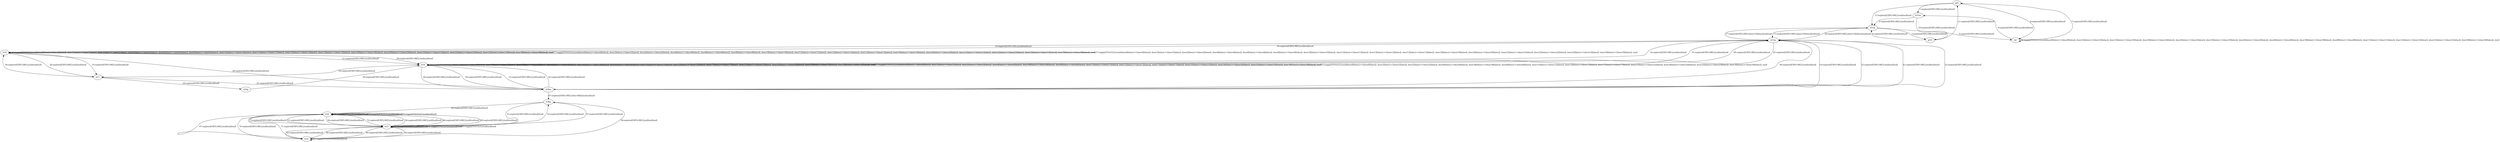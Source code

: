 # Total number of goals covered by this test: 1
# b25 --> b26

digraph g {
"gf5" -> "d35m" [label = "1-explore[EXPLORE];/null/null/null"];
"d35m" -> "d33p" [label = "2-explore[EXPLORE];/null/null/null"];
"d33p" -> "gf10" [label = "3-explore[EXPLORE];/null/null/null"];
"gf10" -> "d33p" [label = "4-explore[EXPLORE];/null/null/null"];
"d33p" -> "b0" [label = "5-explore[EXPLORE];/null/null/null"];
"b0" -> "b0" [label = "6-toggle[TOGGLE];/null/door0[false]:=!(door0[false]); door32[false]:=!(door32[false]); door33[false]:=!(door33[false]); door34[false]:=!(door34[false]); door3[false]:=!(door3[false]); door35[false]:=!(door35[false]); door4[false]:=!(door4[false]); door6[false]:=!(door6[false]); door39[false]:=!(door39[false]); door8[false]:=!(door8[false]); door11[false]:=!(door11[false]); door12[false]:=!(door12[false]); door21[false]:=!(door21[false]); door30[false]:=!(door30[false]); /null"];
"b0" -> "gf5" [label = "7-explore[EXPLORE];/null/null/null"];
"gf5" -> "b0" [label = "8-explore[EXPLORE];/null/null/null"];
"b0" -> "d35m" [label = "9-explore[EXPLORE];/null/null/null"];
"d35m" -> "gf10" [label = "10-explore[EXPLORE];/null/null/null"];
"gf10" -> "gf5" [label = "11-explore[EXPLORE];/null/null/null"];
"gf5" -> "d33p" [label = "12-explore[EXPLORE];/null/null/null"];
"d33p" -> "d33m" [label = "13-explore[EXPLORE];/door33[false]/null/null"];
"d33m" -> "d36m" [label = "14-explore[EXPLORE];/null/null/null"];
"d36m" -> "b18" [label = "15-explore[EXPLORE];/null/null/null"];
"b18" -> "d33m" [label = "16-explore[EXPLORE];/null/null/null"];
"d33m" -> "d33p" [label = "17-explore[EXPLORE];/door33[false]/null/null"];
"d33p" -> "d33m" [label = "18-explore[EXPLORE];/door33[false]/null/null"];
"d33m" -> "b19" [label = "19-explore[EXPLORE];/null/null/null"];
"b19" -> "b19" [label = "20-toggle[TOGGLE];/null/door0[false]:=!(door0[false]); door1[false]:=!(door1[false]); door2[false]:=!(door2[false]); door4[false]:=!(door4[false]); door6[false]:=!(door6[false]); door9[false]:=!(door9[false]); door10[false]:=!(door10[false]); door11[false]:=!(door11[false]); door12[false]:=!(door12[false]); door13[false]:=!(door13[false]); door19[false]:=!(door19[false]); door20[false]:=!(door20[false]); door21[false]:=!(door21[false]); door22[false]:=!(door22[false]); door23[false]:=!(door23[false]); door30[false]:=!(door30[false]); /null"];
"b19" -> "b18" [label = "21-explore[EXPLORE];/null/null/null"];
"b18" -> "b18" [label = "22-toggle[TOGGLE];/null/door0[false]:=!(door0[false]); door1[false]:=!(door1[false]); door2[false]:=!(door2[false]); door4[false]:=!(door4[false]); door36[false]:=!(door36[false]); door6[false]:=!(door6[false]); door11[false]:=!(door11[false]); door12[false]:=!(door12[false]); door17[false]:=!(door17[false]); door21[false]:=!(door21[false]); door24[false]:=!(door24[false]); door25[false]:=!(door25[false]); door30[false]:=!(door30[false]); /null"];
"b18" -> "b18" [label = "23-toggle[TOGGLE];/null/door0[false]:=!(door0[false]); door1[false]:=!(door1[false]); door2[false]:=!(door2[false]); door4[false]:=!(door4[false]); door36[false]:=!(door36[false]); door6[false]:=!(door6[false]); door11[false]:=!(door11[false]); door12[false]:=!(door12[false]); door17[false]:=!(door17[false]); door21[false]:=!(door21[false]); door24[false]:=!(door24[false]); door25[false]:=!(door25[false]); door30[false]:=!(door30[false]); /null"];
"b18" -> "b17" [label = "24-explore[EXPLORE];/null/null/null"];
"b17" -> "d36m" [label = "25-explore[EXPLORE];/null/null/null"];
"d36m" -> "b19" [label = "26-explore[EXPLORE];/null/null/null"];
"b19" -> "b19" [label = "27-toggle[TOGGLE];/null/door0[false]:=!(door0[false]); door1[false]:=!(door1[false]); door2[false]:=!(door2[false]); door4[false]:=!(door4[false]); door6[false]:=!(door6[false]); door9[false]:=!(door9[false]); door10[false]:=!(door10[false]); door11[false]:=!(door11[false]); door12[false]:=!(door12[false]); door13[false]:=!(door13[false]); door19[false]:=!(door19[false]); door20[false]:=!(door20[false]); door21[false]:=!(door21[false]); door22[false]:=!(door22[false]); door23[false]:=!(door23[false]); door30[false]:=!(door30[false]); /null"];
"b19" -> "b17" [label = "28-explore[EXPLORE];/null/null/null"];
"b17" -> "d30p" [label = "29-explore[EXPLORE];/null/null/null"];
"d30p" -> "b18" [label = "30-explore[EXPLORE];/null/null/null"];
"b18" -> "d33m" [label = "31-explore[EXPLORE];/null/null/null"];
"d33m" -> "d36m" [label = "32-explore[EXPLORE];/null/null/null"];
"d36m" -> "d33m" [label = "33-explore[EXPLORE];/null/null/null"];
"d33m" -> "b19" [label = "34-explore[EXPLORE];/null/null/null"];
"b19" -> "b17" [label = "35-explore[EXPLORE];/null/null/null"];
"b17" -> "b19" [label = "36-explore[EXPLORE];/null/null/null"];
"b19" -> "b19" [label = "37-toggle[TOGGLE];/null/door0[false]:=!(door0[false]); door1[false]:=!(door1[false]); door2[false]:=!(door2[false]); door4[false]:=!(door4[false]); door6[false]:=!(door6[false]); door9[false]:=!(door9[false]); door10[false]:=!(door10[false]); door11[false]:=!(door11[false]); door12[false]:=!(door12[false]); door13[false]:=!(door13[false]); door19[false]:=!(door19[false]); door20[false]:=!(door20[false]); door21[false]:=!(door21[false]); door22[false]:=!(door22[false]); door23[false]:=!(door23[false]); door30[false]:=!(door30[false]); /null"];
"b19" -> "b18" [label = "38-explore[EXPLORE];/null/null/null"];
"b18" -> "d36m" [label = "39-explore[EXPLORE];/null/null/null"];
"d36m" -> "d33m" [label = "40-explore[EXPLORE];/null/null/null"];
"d33m" -> "d36m" [label = "41-explore[EXPLORE];/null/null/null"];
"d36m" -> "b18" [label = "42-explore[EXPLORE];/null/null/null"];
"b18" -> "b18" [label = "43-toggle[TOGGLE];/null/door0[false]:=!(door0[false]); door1[false]:=!(door1[false]); door2[false]:=!(door2[false]); door4[false]:=!(door4[false]); door36[false]:=!(door36[false]); door6[false]:=!(door6[false]); door11[false]:=!(door11[false]); door12[false]:=!(door12[false]); door17[false]:=!(door17[false]); door21[false]:=!(door21[false]); door24[false]:=!(door24[false]); door25[false]:=!(door25[false]); door30[false]:=!(door30[false]); /null"];
"b18" -> "d33m" [label = "44-explore[EXPLORE];/null/null/null"];
"d33m" -> "b18" [label = "45-explore[EXPLORE];/null/null/null"];
"b18" -> "d36m" [label = "46-explore[EXPLORE];/null/null/null"];
"d36m" -> "d36p" [label = "47-explore[EXPLORE];/door36[false]/null/null"];
"d36p" -> "b26" [label = "48-explore[EXPLORE];/null/null/null"];
"b26" -> "b26" [label = "49-toggle[TOGGLE];/null/null/null"];
"b26" -> "b26" [label = "50-toggle[TOGGLE];/null/null/null"];
"b26" -> "b25" [label = "51-explore[EXPLORE];/null/null/null"];
"b25" -> "d36p" [label = "52-explore[EXPLORE];/null/null/null"];
"d36p" -> "b25" [label = "53-explore[EXPLORE];/null/null/null"];
"b25" -> "b26" [label = "54-explore[EXPLORE];/null/null/null"];
"b26" -> "b26" [label = "55-toggle[TOGGLE];/null/null/null"];
"b26" -> "b25" [label = "56-explore[EXPLORE];/null/null/null"];
"b25" -> "d36p" [label = "57-explore[EXPLORE];/null/null/null"];
"d36p" -> "b24" [label = "58-explore[EXPLORE];/null/null/null"];
"b24" -> "b25" [label = "59-explore[EXPLORE];/null/null/null"];
"b25" -> "b24" [label = "60-explore[EXPLORE];/null/null/null"];
"b24" -> "b24" [label = "61-toggle[TOGGLE];/null/null/null"];
"b24" -> "b25" [label = "62-explore[EXPLORE];/null/null/null"];
"b25" -> "b25" [label = "63-toggle[TOGGLE];/null/null/null"];
"b25" -> "b25" [label = "64-toggle[TOGGLE];/null/null/null"];
"b25" -> "b25" [label = "65-toggle[TOGGLE];/null/null/null"];
"b25" -> "b26" [label = "66-explore[EXPLORE];/null/null/null"];
"b26" -> "b24" [label = "67-explore[EXPLORE];/null/null/null"];
"b24" -> "b25" [label = "68-explore[EXPLORE];/null/null/null"];
"b25" -> "b26" [label = "69-explore[EXPLORE];/null/null/null"];
"b26" -> "b24" [label = "70-explore[EXPLORE];/null/null/null"];
"b24" -> "b26" [label = "71-explore[EXPLORE];/null/null/null"];
"b26" -> "b25" [label = "72-explore[EXPLORE];/null/null/null"];
"b25" -> "b26" [label = "73-explore[EXPLORE];/null/null/null"];
}